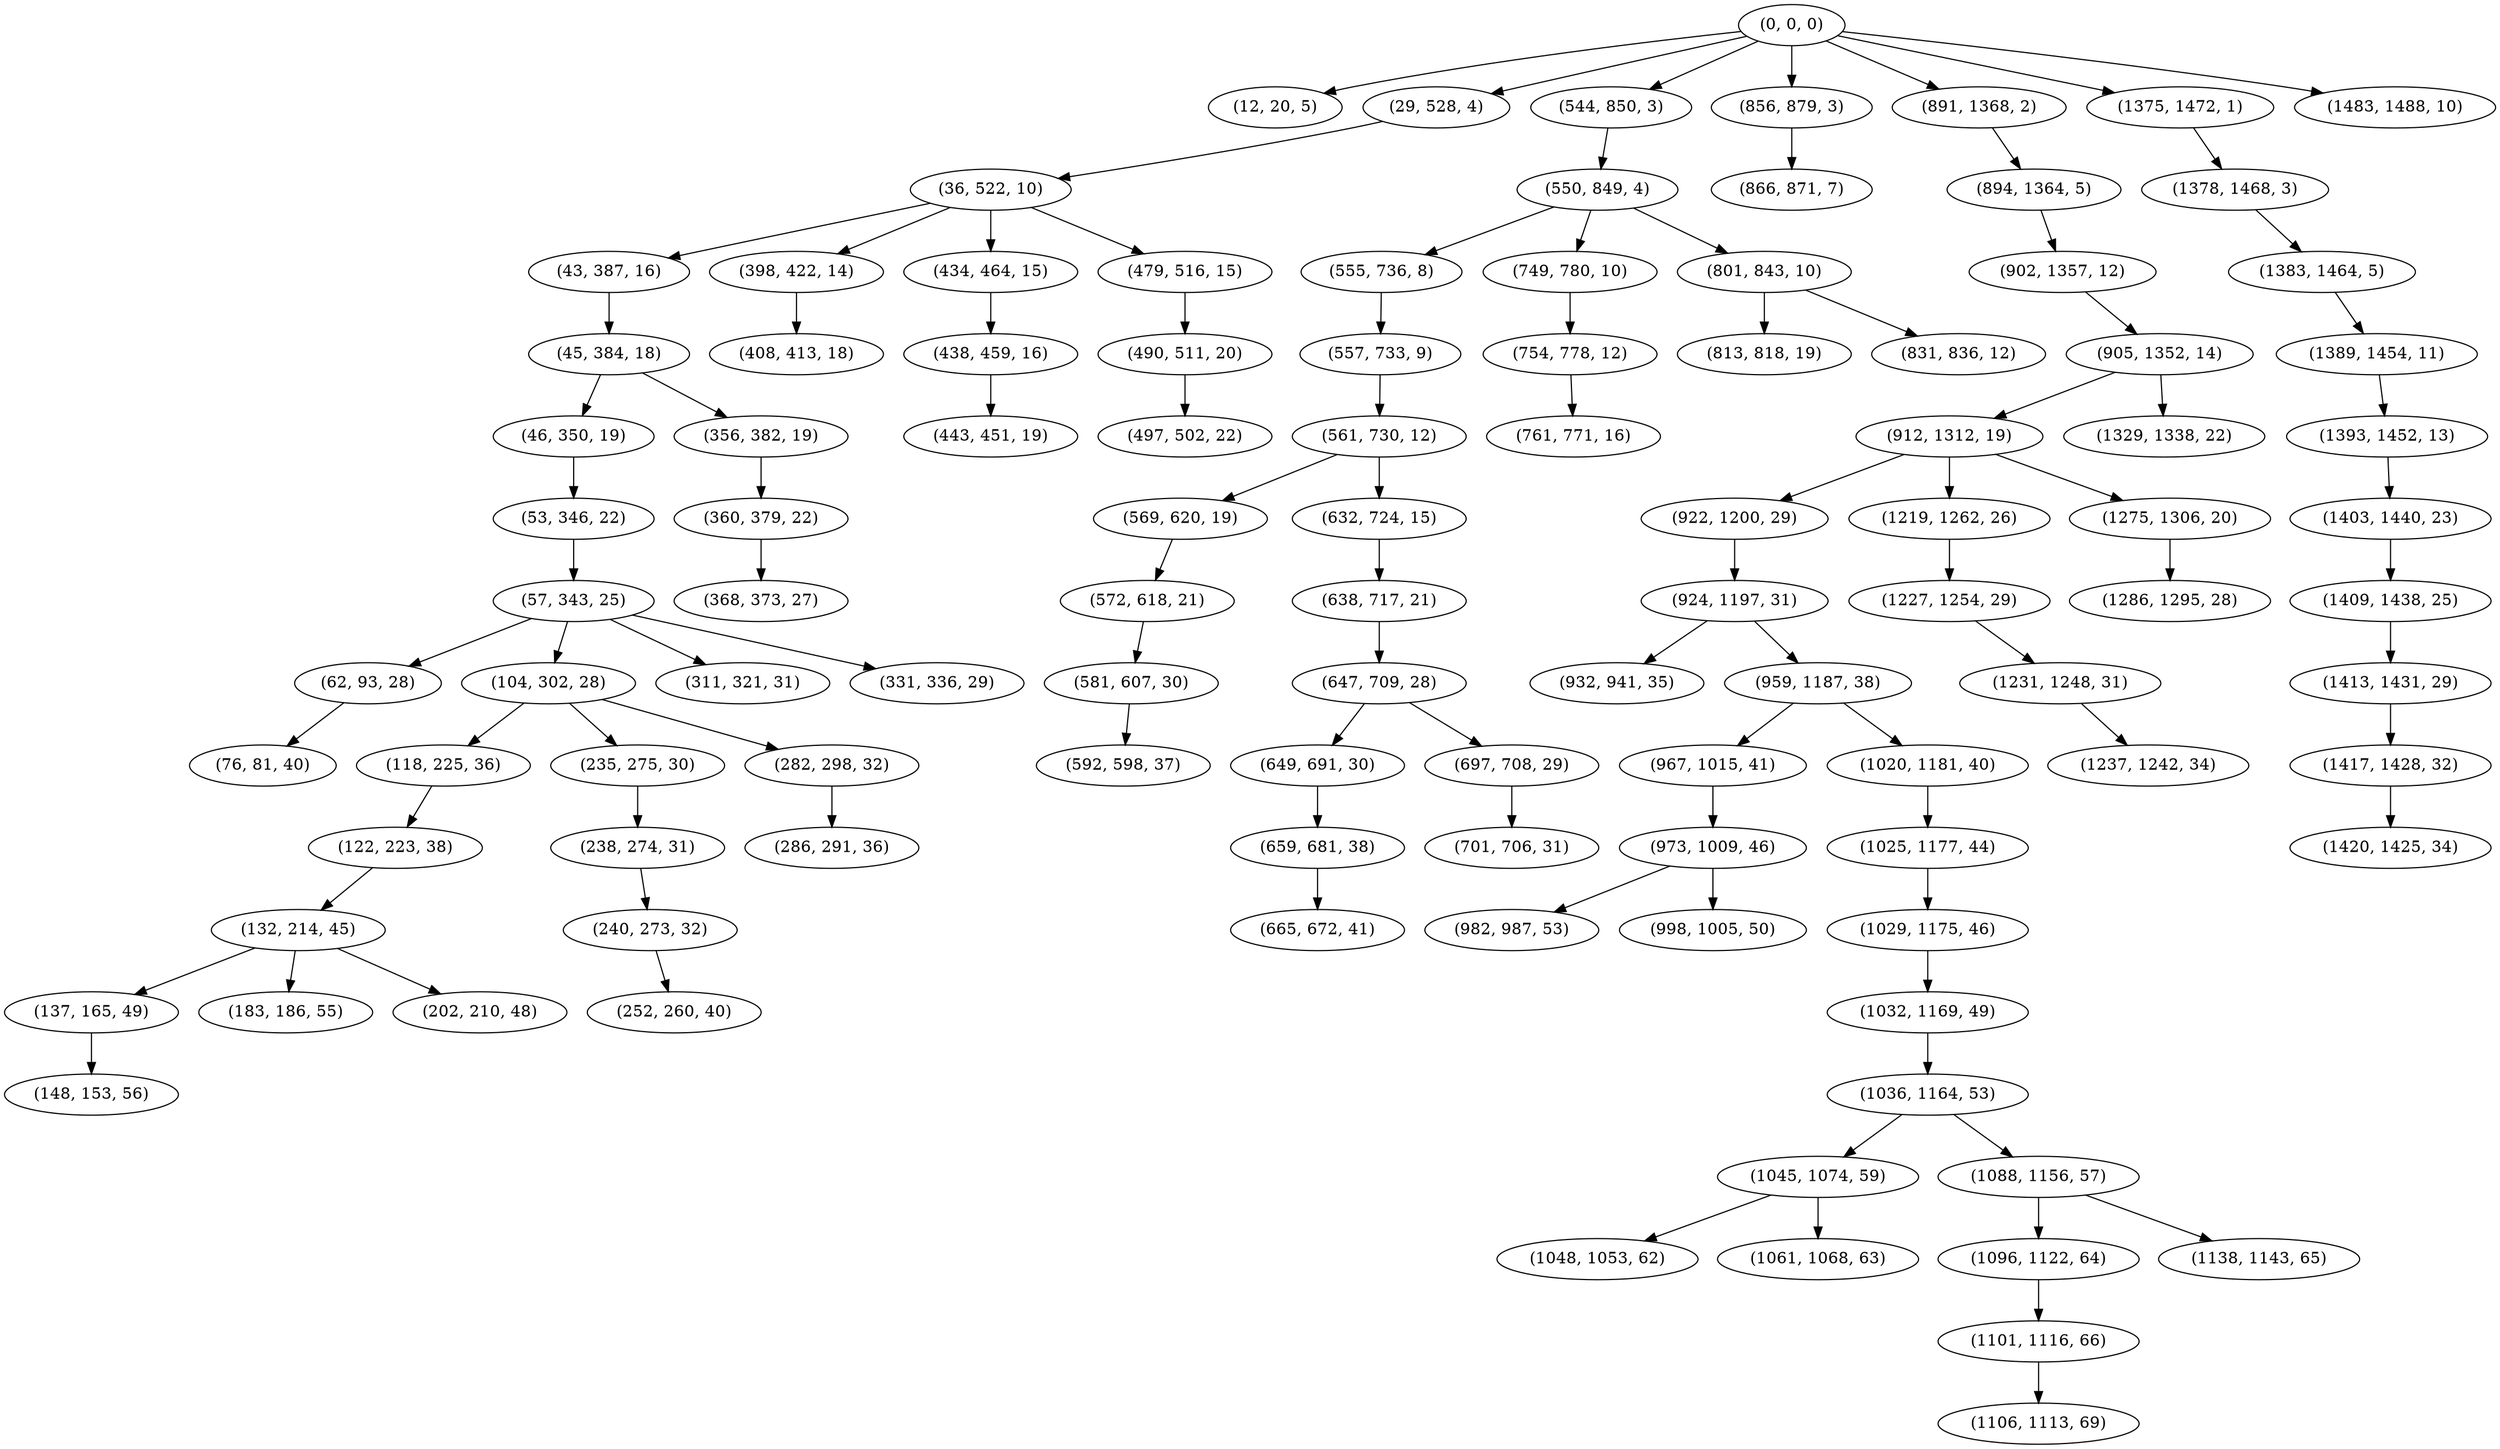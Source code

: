 digraph tree {
    "(0, 0, 0)";
    "(12, 20, 5)";
    "(29, 528, 4)";
    "(36, 522, 10)";
    "(43, 387, 16)";
    "(45, 384, 18)";
    "(46, 350, 19)";
    "(53, 346, 22)";
    "(57, 343, 25)";
    "(62, 93, 28)";
    "(76, 81, 40)";
    "(104, 302, 28)";
    "(118, 225, 36)";
    "(122, 223, 38)";
    "(132, 214, 45)";
    "(137, 165, 49)";
    "(148, 153, 56)";
    "(183, 186, 55)";
    "(202, 210, 48)";
    "(235, 275, 30)";
    "(238, 274, 31)";
    "(240, 273, 32)";
    "(252, 260, 40)";
    "(282, 298, 32)";
    "(286, 291, 36)";
    "(311, 321, 31)";
    "(331, 336, 29)";
    "(356, 382, 19)";
    "(360, 379, 22)";
    "(368, 373, 27)";
    "(398, 422, 14)";
    "(408, 413, 18)";
    "(434, 464, 15)";
    "(438, 459, 16)";
    "(443, 451, 19)";
    "(479, 516, 15)";
    "(490, 511, 20)";
    "(497, 502, 22)";
    "(544, 850, 3)";
    "(550, 849, 4)";
    "(555, 736, 8)";
    "(557, 733, 9)";
    "(561, 730, 12)";
    "(569, 620, 19)";
    "(572, 618, 21)";
    "(581, 607, 30)";
    "(592, 598, 37)";
    "(632, 724, 15)";
    "(638, 717, 21)";
    "(647, 709, 28)";
    "(649, 691, 30)";
    "(659, 681, 38)";
    "(665, 672, 41)";
    "(697, 708, 29)";
    "(701, 706, 31)";
    "(749, 780, 10)";
    "(754, 778, 12)";
    "(761, 771, 16)";
    "(801, 843, 10)";
    "(813, 818, 19)";
    "(831, 836, 12)";
    "(856, 879, 3)";
    "(866, 871, 7)";
    "(891, 1368, 2)";
    "(894, 1364, 5)";
    "(902, 1357, 12)";
    "(905, 1352, 14)";
    "(912, 1312, 19)";
    "(922, 1200, 29)";
    "(924, 1197, 31)";
    "(932, 941, 35)";
    "(959, 1187, 38)";
    "(967, 1015, 41)";
    "(973, 1009, 46)";
    "(982, 987, 53)";
    "(998, 1005, 50)";
    "(1020, 1181, 40)";
    "(1025, 1177, 44)";
    "(1029, 1175, 46)";
    "(1032, 1169, 49)";
    "(1036, 1164, 53)";
    "(1045, 1074, 59)";
    "(1048, 1053, 62)";
    "(1061, 1068, 63)";
    "(1088, 1156, 57)";
    "(1096, 1122, 64)";
    "(1101, 1116, 66)";
    "(1106, 1113, 69)";
    "(1138, 1143, 65)";
    "(1219, 1262, 26)";
    "(1227, 1254, 29)";
    "(1231, 1248, 31)";
    "(1237, 1242, 34)";
    "(1275, 1306, 20)";
    "(1286, 1295, 28)";
    "(1329, 1338, 22)";
    "(1375, 1472, 1)";
    "(1378, 1468, 3)";
    "(1383, 1464, 5)";
    "(1389, 1454, 11)";
    "(1393, 1452, 13)";
    "(1403, 1440, 23)";
    "(1409, 1438, 25)";
    "(1413, 1431, 29)";
    "(1417, 1428, 32)";
    "(1420, 1425, 34)";
    "(1483, 1488, 10)";
    "(0, 0, 0)" -> "(12, 20, 5)";
    "(0, 0, 0)" -> "(29, 528, 4)";
    "(0, 0, 0)" -> "(544, 850, 3)";
    "(0, 0, 0)" -> "(856, 879, 3)";
    "(0, 0, 0)" -> "(891, 1368, 2)";
    "(0, 0, 0)" -> "(1375, 1472, 1)";
    "(0, 0, 0)" -> "(1483, 1488, 10)";
    "(29, 528, 4)" -> "(36, 522, 10)";
    "(36, 522, 10)" -> "(43, 387, 16)";
    "(36, 522, 10)" -> "(398, 422, 14)";
    "(36, 522, 10)" -> "(434, 464, 15)";
    "(36, 522, 10)" -> "(479, 516, 15)";
    "(43, 387, 16)" -> "(45, 384, 18)";
    "(45, 384, 18)" -> "(46, 350, 19)";
    "(45, 384, 18)" -> "(356, 382, 19)";
    "(46, 350, 19)" -> "(53, 346, 22)";
    "(53, 346, 22)" -> "(57, 343, 25)";
    "(57, 343, 25)" -> "(62, 93, 28)";
    "(57, 343, 25)" -> "(104, 302, 28)";
    "(57, 343, 25)" -> "(311, 321, 31)";
    "(57, 343, 25)" -> "(331, 336, 29)";
    "(62, 93, 28)" -> "(76, 81, 40)";
    "(104, 302, 28)" -> "(118, 225, 36)";
    "(104, 302, 28)" -> "(235, 275, 30)";
    "(104, 302, 28)" -> "(282, 298, 32)";
    "(118, 225, 36)" -> "(122, 223, 38)";
    "(122, 223, 38)" -> "(132, 214, 45)";
    "(132, 214, 45)" -> "(137, 165, 49)";
    "(132, 214, 45)" -> "(183, 186, 55)";
    "(132, 214, 45)" -> "(202, 210, 48)";
    "(137, 165, 49)" -> "(148, 153, 56)";
    "(235, 275, 30)" -> "(238, 274, 31)";
    "(238, 274, 31)" -> "(240, 273, 32)";
    "(240, 273, 32)" -> "(252, 260, 40)";
    "(282, 298, 32)" -> "(286, 291, 36)";
    "(356, 382, 19)" -> "(360, 379, 22)";
    "(360, 379, 22)" -> "(368, 373, 27)";
    "(398, 422, 14)" -> "(408, 413, 18)";
    "(434, 464, 15)" -> "(438, 459, 16)";
    "(438, 459, 16)" -> "(443, 451, 19)";
    "(479, 516, 15)" -> "(490, 511, 20)";
    "(490, 511, 20)" -> "(497, 502, 22)";
    "(544, 850, 3)" -> "(550, 849, 4)";
    "(550, 849, 4)" -> "(555, 736, 8)";
    "(550, 849, 4)" -> "(749, 780, 10)";
    "(550, 849, 4)" -> "(801, 843, 10)";
    "(555, 736, 8)" -> "(557, 733, 9)";
    "(557, 733, 9)" -> "(561, 730, 12)";
    "(561, 730, 12)" -> "(569, 620, 19)";
    "(561, 730, 12)" -> "(632, 724, 15)";
    "(569, 620, 19)" -> "(572, 618, 21)";
    "(572, 618, 21)" -> "(581, 607, 30)";
    "(581, 607, 30)" -> "(592, 598, 37)";
    "(632, 724, 15)" -> "(638, 717, 21)";
    "(638, 717, 21)" -> "(647, 709, 28)";
    "(647, 709, 28)" -> "(649, 691, 30)";
    "(647, 709, 28)" -> "(697, 708, 29)";
    "(649, 691, 30)" -> "(659, 681, 38)";
    "(659, 681, 38)" -> "(665, 672, 41)";
    "(697, 708, 29)" -> "(701, 706, 31)";
    "(749, 780, 10)" -> "(754, 778, 12)";
    "(754, 778, 12)" -> "(761, 771, 16)";
    "(801, 843, 10)" -> "(813, 818, 19)";
    "(801, 843, 10)" -> "(831, 836, 12)";
    "(856, 879, 3)" -> "(866, 871, 7)";
    "(891, 1368, 2)" -> "(894, 1364, 5)";
    "(894, 1364, 5)" -> "(902, 1357, 12)";
    "(902, 1357, 12)" -> "(905, 1352, 14)";
    "(905, 1352, 14)" -> "(912, 1312, 19)";
    "(905, 1352, 14)" -> "(1329, 1338, 22)";
    "(912, 1312, 19)" -> "(922, 1200, 29)";
    "(912, 1312, 19)" -> "(1219, 1262, 26)";
    "(912, 1312, 19)" -> "(1275, 1306, 20)";
    "(922, 1200, 29)" -> "(924, 1197, 31)";
    "(924, 1197, 31)" -> "(932, 941, 35)";
    "(924, 1197, 31)" -> "(959, 1187, 38)";
    "(959, 1187, 38)" -> "(967, 1015, 41)";
    "(959, 1187, 38)" -> "(1020, 1181, 40)";
    "(967, 1015, 41)" -> "(973, 1009, 46)";
    "(973, 1009, 46)" -> "(982, 987, 53)";
    "(973, 1009, 46)" -> "(998, 1005, 50)";
    "(1020, 1181, 40)" -> "(1025, 1177, 44)";
    "(1025, 1177, 44)" -> "(1029, 1175, 46)";
    "(1029, 1175, 46)" -> "(1032, 1169, 49)";
    "(1032, 1169, 49)" -> "(1036, 1164, 53)";
    "(1036, 1164, 53)" -> "(1045, 1074, 59)";
    "(1036, 1164, 53)" -> "(1088, 1156, 57)";
    "(1045, 1074, 59)" -> "(1048, 1053, 62)";
    "(1045, 1074, 59)" -> "(1061, 1068, 63)";
    "(1088, 1156, 57)" -> "(1096, 1122, 64)";
    "(1088, 1156, 57)" -> "(1138, 1143, 65)";
    "(1096, 1122, 64)" -> "(1101, 1116, 66)";
    "(1101, 1116, 66)" -> "(1106, 1113, 69)";
    "(1219, 1262, 26)" -> "(1227, 1254, 29)";
    "(1227, 1254, 29)" -> "(1231, 1248, 31)";
    "(1231, 1248, 31)" -> "(1237, 1242, 34)";
    "(1275, 1306, 20)" -> "(1286, 1295, 28)";
    "(1375, 1472, 1)" -> "(1378, 1468, 3)";
    "(1378, 1468, 3)" -> "(1383, 1464, 5)";
    "(1383, 1464, 5)" -> "(1389, 1454, 11)";
    "(1389, 1454, 11)" -> "(1393, 1452, 13)";
    "(1393, 1452, 13)" -> "(1403, 1440, 23)";
    "(1403, 1440, 23)" -> "(1409, 1438, 25)";
    "(1409, 1438, 25)" -> "(1413, 1431, 29)";
    "(1413, 1431, 29)" -> "(1417, 1428, 32)";
    "(1417, 1428, 32)" -> "(1420, 1425, 34)";
}
